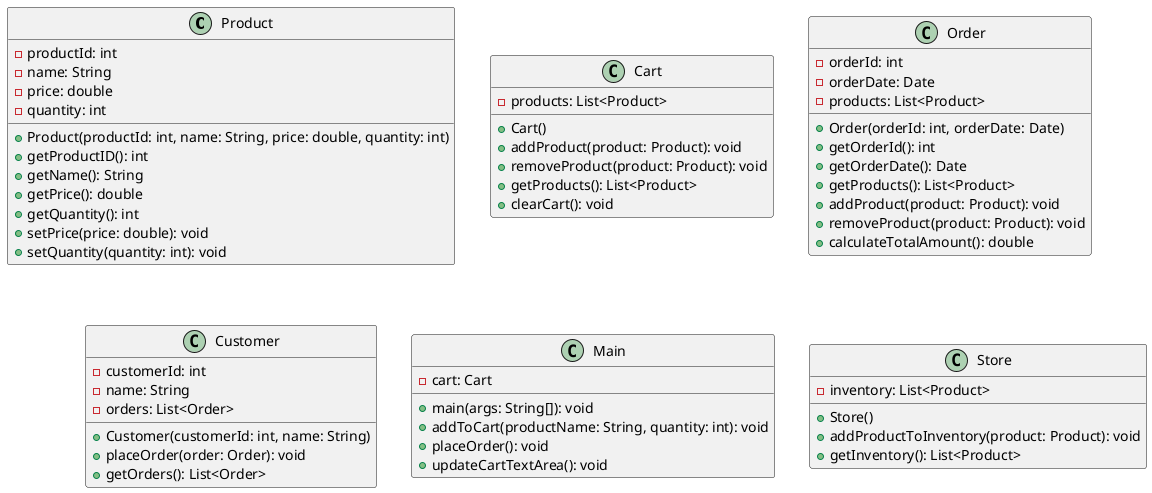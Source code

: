 @startuml

class Product {
  - productId: int
  - name: String
  - price: double
  - quantity: int

  + Product(productId: int, name: String, price: double, quantity: int)
  + getProductID(): int
  + getName(): String
  + getPrice(): double
  + getQuantity(): int
  + setPrice(price: double): void
  + setQuantity(quantity: int): void
}

class Cart {
  - products: List<Product>

  + Cart()
  + addProduct(product: Product): void
  + removeProduct(product: Product): void
  + getProducts(): List<Product>
  + clearCart(): void
}

class Order {
  - orderId: int
  - orderDate: Date
  - products: List<Product>

  + Order(orderId: int, orderDate: Date)
  + getOrderId(): int
  + getOrderDate(): Date
  + getProducts(): List<Product>
  + addProduct(product: Product): void
  + removeProduct(product: Product): void
  + calculateTotalAmount(): double
}

class Customer {
  - customerId: int
  - name: String
  - orders: List<Order>

  + Customer(customerId: int, name: String)
  + placeOrder(order: Order): void
  + getOrders(): List<Order>
}

class Main {
  - cart: Cart

  + main(args: String[]): void
  + addToCart(productName: String, quantity: int): void
  + placeOrder(): void
  + updateCartTextArea(): void
}

class Store {
  - inventory: List<Product>

  + Store()
  + addProductToInventory(product: Product): void
  + getInventory(): List<Product>
}

@enduml

